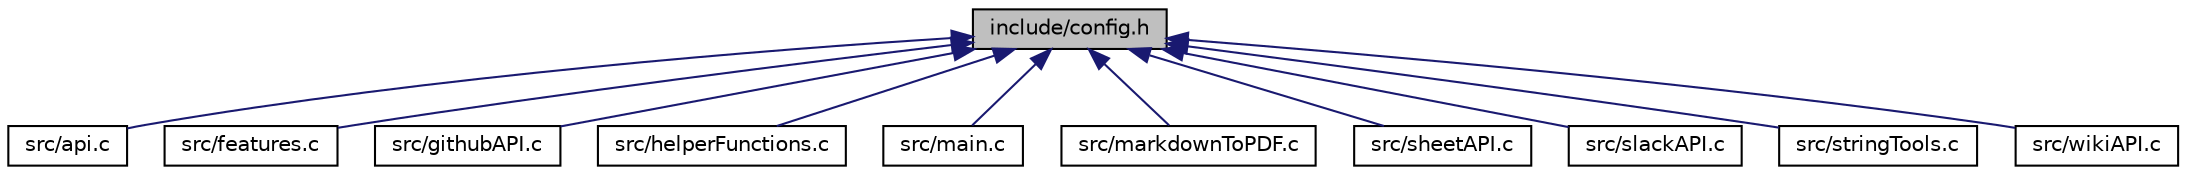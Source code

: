 digraph "include/config.h"
{
 // LATEX_PDF_SIZE
  edge [fontname="Helvetica",fontsize="10",labelfontname="Helvetica",labelfontsize="10"];
  node [fontname="Helvetica",fontsize="10",shape=record];
  Node1 [label="include/config.h",height=0.2,width=0.4,color="black", fillcolor="grey75", style="filled", fontcolor="black",tooltip=" "];
  Node1 -> Node2 [dir="back",color="midnightblue",fontsize="10",style="solid",fontname="Helvetica"];
  Node2 [label="src/api.c",height=0.2,width=0.4,color="black", fillcolor="white", style="filled",URL="$api_8c.html",tooltip="contains helper functions which are used by several api handling functions"];
  Node1 -> Node3 [dir="back",color="midnightblue",fontsize="10",style="solid",fontname="Helvetica"];
  Node3 [label="src/features.c",height=0.2,width=0.4,color="black", fillcolor="white", style="filled",URL="$features_8c.html",tooltip="Contains all of the functions which represent a single feature."];
  Node1 -> Node4 [dir="back",color="midnightblue",fontsize="10",style="solid",fontname="Helvetica"];
  Node4 [label="src/githubAPI.c",height=0.2,width=0.4,color="black", fillcolor="white", style="filled",URL="$githubAPI_8c.html",tooltip="Contains all of the functions which are only used to interact with the Github APIs."];
  Node1 -> Node5 [dir="back",color="midnightblue",fontsize="10",style="solid",fontname="Helvetica"];
  Node5 [label="src/helperFunctions.c",height=0.2,width=0.4,color="black", fillcolor="white", style="filled",URL="$helperFunctions_8c.html",tooltip="Contains all of the general purpouse helper functions which can not be sorted into one of the other f..."];
  Node1 -> Node6 [dir="back",color="midnightblue",fontsize="10",style="solid",fontname="Helvetica"];
  Node6 [label="src/main.c",height=0.2,width=0.4,color="black", fillcolor="white", style="filled",URL="$main_8c.html",tooltip="Contains the program initalisation and loop functions."];
  Node1 -> Node7 [dir="back",color="midnightblue",fontsize="10",style="solid",fontname="Helvetica"];
  Node7 [label="src/markdownToPDF.c",height=0.2,width=0.4,color="black", fillcolor="white", style="filled",URL="$markdownToPDF_8c.html",tooltip="File which contains all of the helper functions which are only used during the conversion of wiki pag..."];
  Node1 -> Node8 [dir="back",color="midnightblue",fontsize="10",style="solid",fontname="Helvetica"];
  Node8 [label="src/sheetAPI.c",height=0.2,width=0.4,color="black", fillcolor="white", style="filled",URL="$sheetAPI_8c.html",tooltip="Contains all of the functions which are only used to interact with the Google Sheets APIs."];
  Node1 -> Node9 [dir="back",color="midnightblue",fontsize="10",style="solid",fontname="Helvetica"];
  Node9 [label="src/slackAPI.c",height=0.2,width=0.4,color="black", fillcolor="white", style="filled",URL="$slackAPI_8c.html",tooltip=" "];
  Node1 -> Node10 [dir="back",color="midnightblue",fontsize="10",style="solid",fontname="Helvetica"];
  Node10 [label="src/stringTools.c",height=0.2,width=0.4,color="black", fillcolor="white", style="filled",URL="$stringTools_8c.html",tooltip="This file contains all of the helper functions which do string manipulations."];
  Node1 -> Node11 [dir="back",color="midnightblue",fontsize="10",style="solid",fontname="Helvetica"];
  Node11 [label="src/wikiAPI.c",height=0.2,width=0.4,color="black", fillcolor="white", style="filled",URL="$wikiAPI_8c.html",tooltip="Contains all of the functions which are only used to interact with the wiki APIs."];
}
